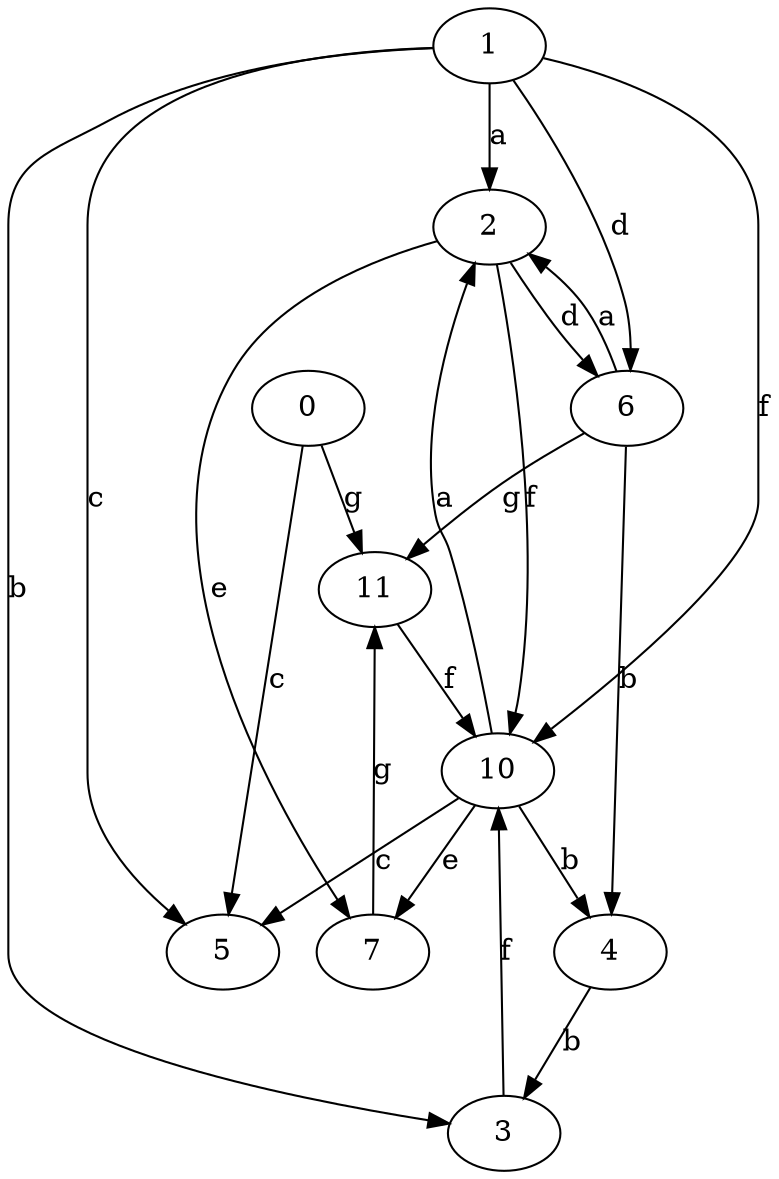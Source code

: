 strict digraph  {
1;
2;
3;
4;
5;
6;
7;
0;
10;
11;
1 -> 2  [label=a];
1 -> 3  [label=b];
1 -> 5  [label=c];
1 -> 6  [label=d];
1 -> 10  [label=f];
2 -> 6  [label=d];
2 -> 7  [label=e];
2 -> 10  [label=f];
3 -> 10  [label=f];
4 -> 3  [label=b];
6 -> 2  [label=a];
6 -> 4  [label=b];
6 -> 11  [label=g];
7 -> 11  [label=g];
0 -> 5  [label=c];
0 -> 11  [label=g];
10 -> 2  [label=a];
10 -> 4  [label=b];
10 -> 5  [label=c];
10 -> 7  [label=e];
11 -> 10  [label=f];
}
